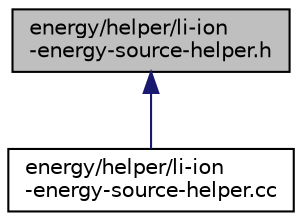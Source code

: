 digraph "energy/helper/li-ion-energy-source-helper.h"
{
  edge [fontname="Helvetica",fontsize="10",labelfontname="Helvetica",labelfontsize="10"];
  node [fontname="Helvetica",fontsize="10",shape=record];
  Node1 [label="energy/helper/li-ion\l-energy-source-helper.h",height=0.2,width=0.4,color="black", fillcolor="grey75", style="filled", fontcolor="black"];
  Node1 -> Node2 [dir="back",color="midnightblue",fontsize="10",style="solid"];
  Node2 [label="energy/helper/li-ion\l-energy-source-helper.cc",height=0.2,width=0.4,color="black", fillcolor="white", style="filled",URL="$d0/d2c/li-ion-energy-source-helper_8cc.html"];
}
